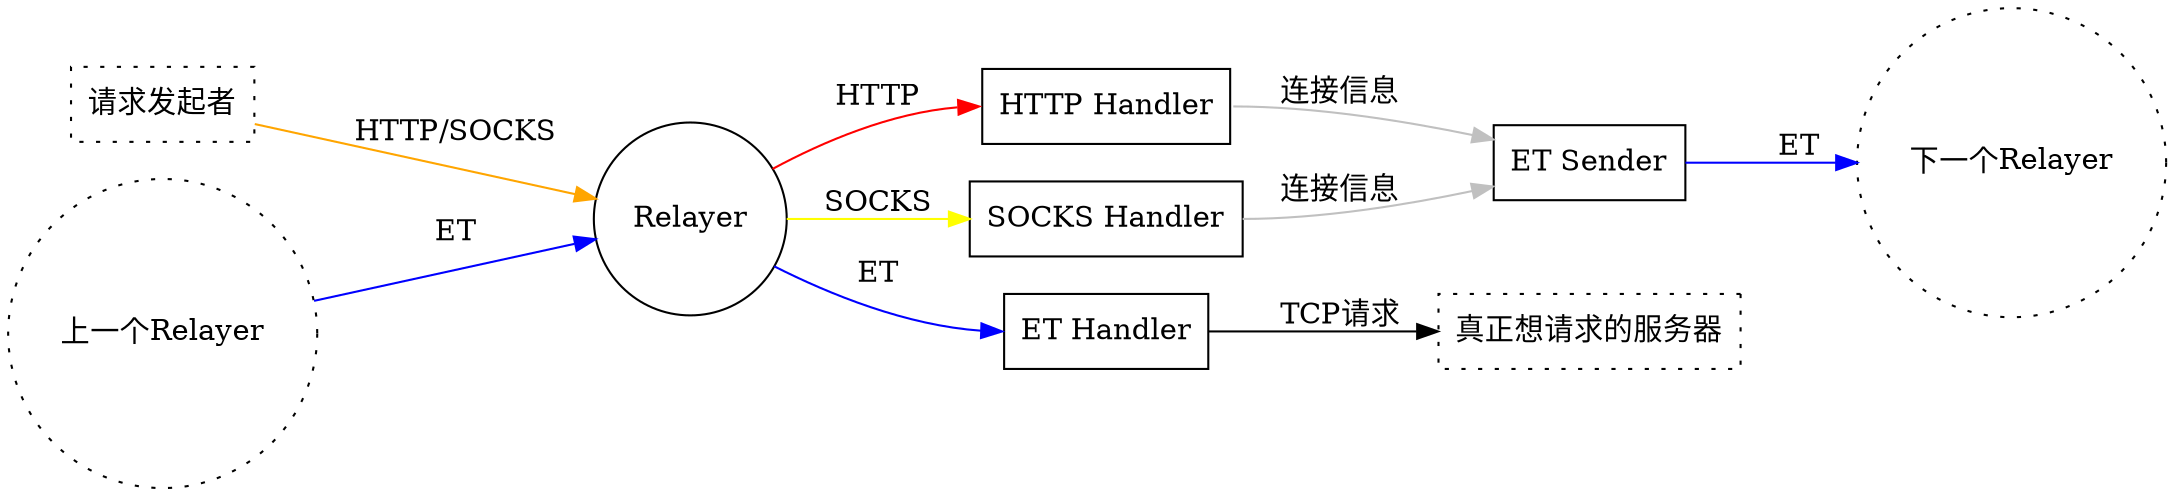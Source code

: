 digraph{
    rankdir=LR

    src[label="请求发起者" shape="box" style="dotted"]
    des[label="真正想请求的服务器" shape="box" style="dotted"]

    relayerA[label="Relayer" shape="circle"]
    relayerB[label="上一个Relayer" shape="circle" style="dotted"]
    relayerC[label="下一个Relayer" shape="circle" style="dotted"]

    httpHandler[label="HTTP Handler" shape="box"]
    socksHandler[label="SOCKS Handler" shape="box"]
    etHandler[label="ET Handler" shape="box"]

    etSender[label="ET Sender" shape="box"]

    src->relayerA[label="HTTP/SOCKS" color="orange"]
    relayerB->relayerA[label="ET" color="blue"]

    relayerA->httpHandler:w[label="HTTP" color="red"]
    relayerA->socksHandler:w[label="SOCKS" color="yellow"]
    relayerA->etHandler:w[label="ET" color="blue"]

    httpHandler:e->etSender[label="连接信息" color="gray"]
    socksHandler:e->etSender[label="连接信息" color="gray"]
    etHandler->des[label="TCP请求"]

    etSender->relayerC[label="ET" color="blue"]
}